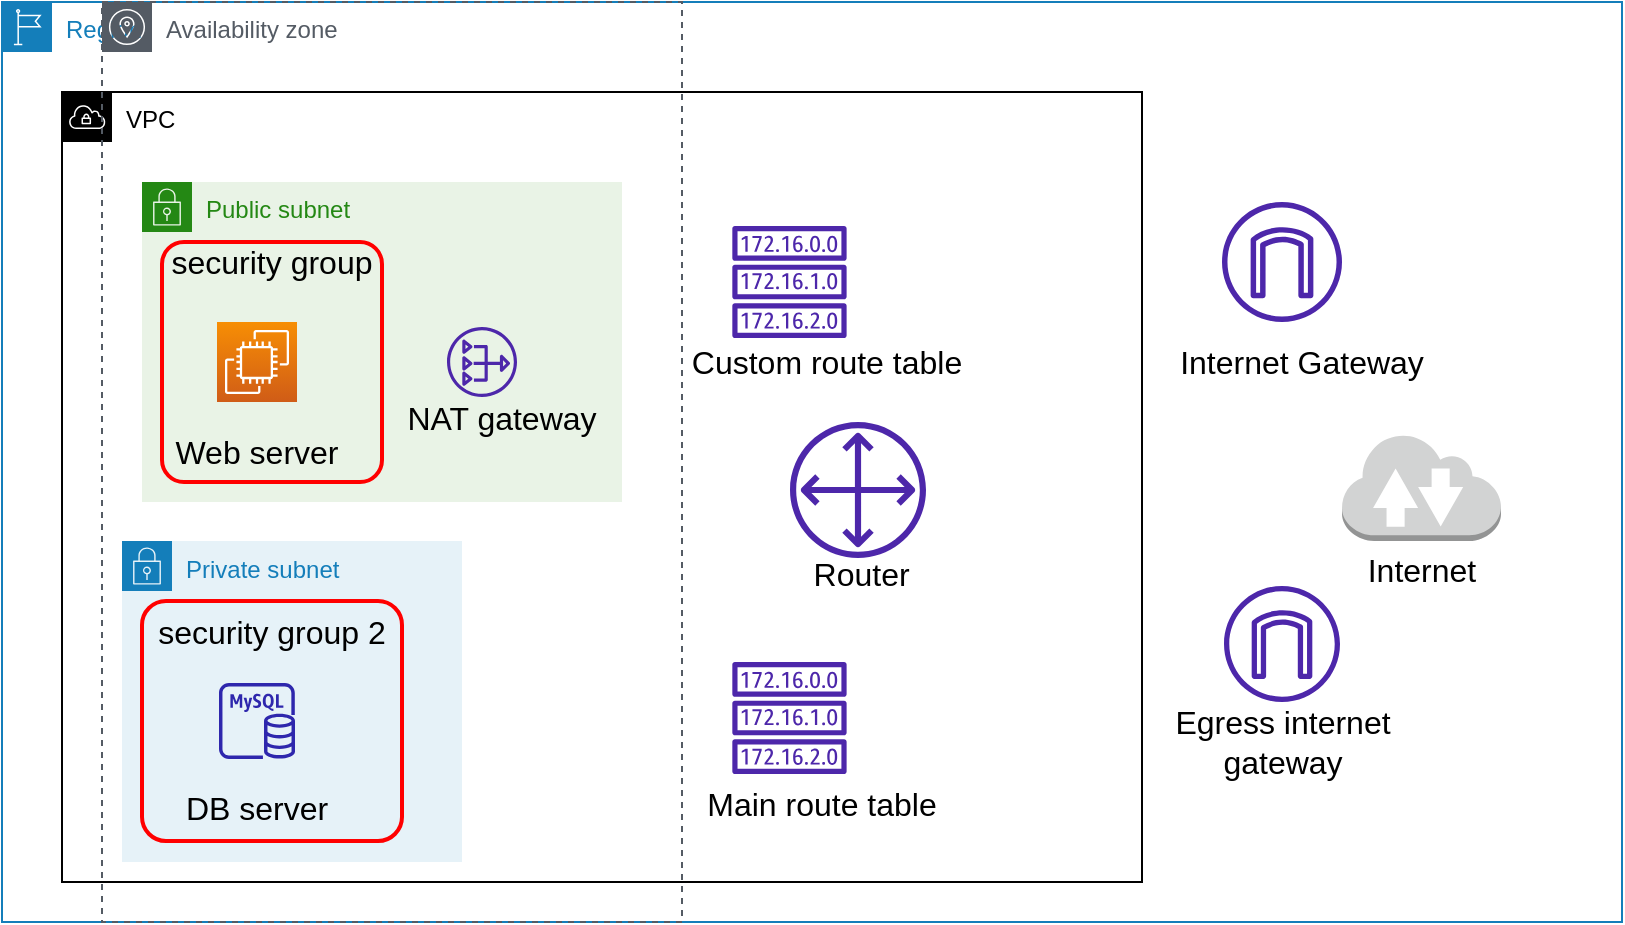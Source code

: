 <mxfile version="21.2.9" type="github">
  <diagram name="Page-1" id="kgK7fGXu1Ar3xZ1o0jyY">
    <mxGraphModel dx="1088" dy="553" grid="1" gridSize="10" guides="1" tooltips="1" connect="1" arrows="1" fold="1" page="1" pageScale="1" pageWidth="827" pageHeight="1169" math="0" shadow="0">
      <root>
        <mxCell id="0" />
        <mxCell id="1" parent="0" />
        <mxCell id="mzRqFOGo6O6pgWtyTD5r-2" value="Region" style="points=[[0,0],[0.25,0],[0.5,0],[0.75,0],[1,0],[1,0.25],[1,0.5],[1,0.75],[1,1],[0.75,1],[0.5,1],[0.25,1],[0,1],[0,0.75],[0,0.5],[0,0.25]];outlineConnect=0;gradientColor=none;html=1;whiteSpace=wrap;fontSize=12;fontStyle=0;container=1;pointerEvents=0;collapsible=0;recursiveResize=0;shape=mxgraph.aws4.group;grIcon=mxgraph.aws4.group_region;strokeColor=#147EBA;fillColor=none;verticalAlign=top;align=left;spacingLeft=30;fontColor=#147EBA;" parent="1" vertex="1">
          <mxGeometry x="20" y="130" width="810" height="460" as="geometry" />
        </mxCell>
        <mxCell id="mzRqFOGo6O6pgWtyTD5r-5" value="VPC" style="sketch=0;outlineConnect=0;html=1;whiteSpace=wrap;fontSize=12;fontStyle=0;shape=mxgraph.aws4.group;grIcon=mxgraph.aws4.group_vpc;verticalAlign=top;align=left;spacingLeft=30;dashed=0;" parent="mzRqFOGo6O6pgWtyTD5r-2" vertex="1">
          <mxGeometry x="30" y="45" width="540" height="395" as="geometry" />
        </mxCell>
        <mxCell id="mzRqFOGo6O6pgWtyTD5r-4" value="Availability zone" style="sketch=0;outlineConnect=0;gradientColor=none;html=1;whiteSpace=wrap;fontSize=12;fontStyle=0;shape=mxgraph.aws4.group;grIcon=mxgraph.aws4.group_availability_zone;strokeColor=#545B64;fillColor=none;verticalAlign=top;align=left;spacingLeft=30;fontColor=#545B64;dashed=1;" parent="mzRqFOGo6O6pgWtyTD5r-2" vertex="1">
          <mxGeometry x="50" width="290" height="460" as="geometry" />
        </mxCell>
        <mxCell id="mzRqFOGo6O6pgWtyTD5r-6" value="Public subnet" style="points=[[0,0],[0.25,0],[0.5,0],[0.75,0],[1,0],[1,0.25],[1,0.5],[1,0.75],[1,1],[0.75,1],[0.5,1],[0.25,1],[0,1],[0,0.75],[0,0.5],[0,0.25]];outlineConnect=0;gradientColor=none;html=1;whiteSpace=wrap;fontSize=12;fontStyle=0;container=1;pointerEvents=0;collapsible=0;recursiveResize=0;shape=mxgraph.aws4.group;grIcon=mxgraph.aws4.group_security_group;grStroke=0;strokeColor=#248814;fillColor=#E9F3E6;verticalAlign=top;align=left;spacingLeft=30;fontColor=#248814;dashed=0;" parent="mzRqFOGo6O6pgWtyTD5r-2" vertex="1">
          <mxGeometry x="70" y="90" width="240" height="160" as="geometry" />
        </mxCell>
        <mxCell id="mzRqFOGo6O6pgWtyTD5r-8" value="" style="rounded=1;arcSize=10;strokeColor=#ff0000;fillColor=none;gradientColor=none;strokeWidth=2;" parent="mzRqFOGo6O6pgWtyTD5r-6" vertex="1">
          <mxGeometry x="10" y="30" width="110" height="120" as="geometry" />
        </mxCell>
        <mxCell id="mzRqFOGo6O6pgWtyTD5r-11" value="" style="sketch=0;points=[[0,0,0],[0.25,0,0],[0.5,0,0],[0.75,0,0],[1,0,0],[0,1,0],[0.25,1,0],[0.5,1,0],[0.75,1,0],[1,1,0],[0,0.25,0],[0,0.5,0],[0,0.75,0],[1,0.25,0],[1,0.5,0],[1,0.75,0]];outlineConnect=0;fontColor=#232F3E;gradientColor=#F78E04;gradientDirection=north;fillColor=#D05C17;strokeColor=#ffffff;dashed=0;verticalLabelPosition=bottom;verticalAlign=top;align=center;html=1;fontSize=12;fontStyle=0;aspect=fixed;shape=mxgraph.aws4.resourceIcon;resIcon=mxgraph.aws4.ec2;" parent="mzRqFOGo6O6pgWtyTD5r-6" vertex="1">
          <mxGeometry x="37.5" y="70" width="40" height="40" as="geometry" />
        </mxCell>
        <mxCell id="3j0U5bbgS40sk72MPyIn-4" value="NAT gateway" style="text;html=1;strokeColor=none;fillColor=none;align=center;verticalAlign=middle;whiteSpace=wrap;rounded=0;fontSize=16;" vertex="1" parent="mzRqFOGo6O6pgWtyTD5r-6">
          <mxGeometry x="120" y="107.5" width="120" height="20" as="geometry" />
        </mxCell>
        <mxCell id="3j0U5bbgS40sk72MPyIn-18" value="Web server" style="text;html=1;strokeColor=none;fillColor=none;align=center;verticalAlign=middle;whiteSpace=wrap;rounded=0;fontSize=16;" vertex="1" parent="mzRqFOGo6O6pgWtyTD5r-6">
          <mxGeometry x="5" y="130" width="105" height="10" as="geometry" />
        </mxCell>
        <mxCell id="mzRqFOGo6O6pgWtyTD5r-14" value="" style="sketch=0;outlineConnect=0;fontColor=#232F3E;gradientColor=none;fillColor=#4D27AA;strokeColor=none;dashed=0;verticalLabelPosition=bottom;verticalAlign=top;align=center;html=1;fontSize=12;fontStyle=0;aspect=fixed;pointerEvents=1;shape=mxgraph.aws4.nat_gateway;" parent="mzRqFOGo6O6pgWtyTD5r-6" vertex="1">
          <mxGeometry x="152.5" y="72.5" width="35" height="35" as="geometry" />
        </mxCell>
        <mxCell id="3j0U5bbgS40sk72MPyIn-2" value="security group" style="text;html=1;strokeColor=none;fillColor=none;align=center;verticalAlign=middle;whiteSpace=wrap;rounded=0;fontSize=16;" vertex="1" parent="mzRqFOGo6O6pgWtyTD5r-2">
          <mxGeometry x="80" y="120" width="110" height="20" as="geometry" />
        </mxCell>
        <mxCell id="3j0U5bbgS40sk72MPyIn-5" value="" style="sketch=0;outlineConnect=0;fontColor=#232F3E;gradientColor=none;fillColor=#4D27AA;strokeColor=none;dashed=0;verticalLabelPosition=bottom;verticalAlign=top;align=center;html=1;fontSize=12;fontStyle=0;aspect=fixed;pointerEvents=1;shape=mxgraph.aws4.route_table;" vertex="1" parent="mzRqFOGo6O6pgWtyTD5r-2">
          <mxGeometry x="365" y="112" width="57.47" height="56" as="geometry" />
        </mxCell>
        <mxCell id="3j0U5bbgS40sk72MPyIn-6" value="" style="sketch=0;outlineConnect=0;fontColor=#232F3E;gradientColor=none;fillColor=#4D27AA;strokeColor=none;dashed=0;verticalLabelPosition=bottom;verticalAlign=top;align=center;html=1;fontSize=12;fontStyle=0;aspect=fixed;pointerEvents=1;shape=mxgraph.aws4.route_table;" vertex="1" parent="mzRqFOGo6O6pgWtyTD5r-2">
          <mxGeometry x="365" y="330" width="57.47" height="56" as="geometry" />
        </mxCell>
        <mxCell id="3j0U5bbgS40sk72MPyIn-8" value="" style="outlineConnect=0;dashed=0;verticalLabelPosition=bottom;verticalAlign=top;align=center;html=1;shape=mxgraph.aws3.internet_2;fillColor=#D2D3D3;gradientColor=none;fontSize=16;" vertex="1" parent="mzRqFOGo6O6pgWtyTD5r-2">
          <mxGeometry x="670" y="215.5" width="79.5" height="54" as="geometry" />
        </mxCell>
        <mxCell id="3j0U5bbgS40sk72MPyIn-7" value="" style="sketch=0;outlineConnect=0;fontColor=#232F3E;gradientColor=none;fillColor=#4D27AA;strokeColor=none;dashed=0;verticalLabelPosition=bottom;verticalAlign=top;align=center;html=1;fontSize=12;fontStyle=0;aspect=fixed;pointerEvents=1;shape=mxgraph.aws4.customer_gateway;" vertex="1" parent="mzRqFOGo6O6pgWtyTD5r-2">
          <mxGeometry x="394" y="210" width="68" height="68" as="geometry" />
        </mxCell>
        <mxCell id="3j0U5bbgS40sk72MPyIn-10" value="" style="sketch=0;outlineConnect=0;fontColor=#232F3E;gradientColor=none;fillColor=#4D27AA;strokeColor=none;dashed=0;verticalLabelPosition=bottom;verticalAlign=top;align=center;html=1;fontSize=12;fontStyle=0;aspect=fixed;pointerEvents=1;shape=mxgraph.aws4.internet_gateway;" vertex="1" parent="mzRqFOGo6O6pgWtyTD5r-2">
          <mxGeometry x="610" y="100" width="60" height="60" as="geometry" />
        </mxCell>
        <mxCell id="3j0U5bbgS40sk72MPyIn-9" value="" style="sketch=0;outlineConnect=0;fontColor=#232F3E;gradientColor=none;fillColor=#4D27AA;strokeColor=none;dashed=0;verticalLabelPosition=bottom;verticalAlign=top;align=center;html=1;fontSize=12;fontStyle=0;aspect=fixed;pointerEvents=1;shape=mxgraph.aws4.internet_gateway;" vertex="1" parent="mzRqFOGo6O6pgWtyTD5r-2">
          <mxGeometry x="611" y="292" width="58" height="58" as="geometry" />
        </mxCell>
        <mxCell id="3j0U5bbgS40sk72MPyIn-11" value="Router&amp;nbsp;" style="text;html=1;strokeColor=none;fillColor=none;align=center;verticalAlign=middle;whiteSpace=wrap;rounded=0;fontSize=16;" vertex="1" parent="mzRqFOGo6O6pgWtyTD5r-2">
          <mxGeometry x="402" y="280" width="60" height="12" as="geometry" />
        </mxCell>
        <mxCell id="3j0U5bbgS40sk72MPyIn-12" value="Internet Gateway" style="text;html=1;strokeColor=none;fillColor=none;align=center;verticalAlign=middle;whiteSpace=wrap;rounded=0;fontSize=16;" vertex="1" parent="mzRqFOGo6O6pgWtyTD5r-2">
          <mxGeometry x="580" y="170" width="140" height="20" as="geometry" />
        </mxCell>
        <mxCell id="3j0U5bbgS40sk72MPyIn-13" value="Egress internet gateway" style="text;html=1;strokeColor=none;fillColor=none;align=center;verticalAlign=middle;whiteSpace=wrap;rounded=0;fontSize=16;" vertex="1" parent="mzRqFOGo6O6pgWtyTD5r-2">
          <mxGeometry x="565.5" y="360" width="149" height="20" as="geometry" />
        </mxCell>
        <mxCell id="3j0U5bbgS40sk72MPyIn-14" value="Custom route table" style="text;html=1;strokeColor=none;fillColor=none;align=center;verticalAlign=middle;whiteSpace=wrap;rounded=0;fontSize=16;" vertex="1" parent="mzRqFOGo6O6pgWtyTD5r-2">
          <mxGeometry x="320" y="170" width="185" height="20" as="geometry" />
        </mxCell>
        <mxCell id="3j0U5bbgS40sk72MPyIn-15" value="Main route table" style="text;html=1;strokeColor=none;fillColor=none;align=center;verticalAlign=middle;whiteSpace=wrap;rounded=0;fontSize=16;" vertex="1" parent="mzRqFOGo6O6pgWtyTD5r-2">
          <mxGeometry x="310" y="390" width="200" height="21" as="geometry" />
        </mxCell>
        <mxCell id="3j0U5bbgS40sk72MPyIn-16" value="Internet" style="text;html=1;strokeColor=none;fillColor=none;align=center;verticalAlign=middle;whiteSpace=wrap;rounded=0;fontSize=16;" vertex="1" parent="mzRqFOGo6O6pgWtyTD5r-2">
          <mxGeometry x="644.62" y="278" width="130.25" height="12" as="geometry" />
        </mxCell>
        <mxCell id="mzRqFOGo6O6pgWtyTD5r-7" value="Private subnet" style="points=[[0,0],[0.25,0],[0.5,0],[0.75,0],[1,0],[1,0.25],[1,0.5],[1,0.75],[1,1],[0.75,1],[0.5,1],[0.25,1],[0,1],[0,0.75],[0,0.5],[0,0.25]];outlineConnect=0;gradientColor=none;html=1;whiteSpace=wrap;fontSize=12;fontStyle=0;container=1;pointerEvents=0;collapsible=0;recursiveResize=0;shape=mxgraph.aws4.group;grIcon=mxgraph.aws4.group_security_group;grStroke=0;strokeColor=#147EBA;fillColor=#E6F2F8;verticalAlign=top;align=left;spacingLeft=30;fontColor=#147EBA;dashed=0;" parent="mzRqFOGo6O6pgWtyTD5r-2" vertex="1">
          <mxGeometry x="60" y="269.5" width="170" height="160.5" as="geometry" />
        </mxCell>
        <mxCell id="mzRqFOGo6O6pgWtyTD5r-9" value="" style="rounded=1;arcSize=10;strokeColor=#ff0000;fillColor=none;gradientColor=none;strokeWidth=2;" parent="mzRqFOGo6O6pgWtyTD5r-7" vertex="1">
          <mxGeometry x="10" y="30" width="130" height="120" as="geometry" />
        </mxCell>
        <mxCell id="mzRqFOGo6O6pgWtyTD5r-13" value="" style="sketch=0;outlineConnect=0;fontColor=#232F3E;gradientColor=none;fillColor=#2E27AD;strokeColor=none;dashed=0;verticalLabelPosition=bottom;verticalAlign=top;align=center;html=1;fontSize=12;fontStyle=0;aspect=fixed;pointerEvents=1;shape=mxgraph.aws4.rds_mysql_instance;" parent="mzRqFOGo6O6pgWtyTD5r-7" vertex="1">
          <mxGeometry x="48.5" y="71" width="38" height="38" as="geometry" />
        </mxCell>
        <mxCell id="3j0U5bbgS40sk72MPyIn-3" value="security group 2" style="text;html=1;strokeColor=none;fillColor=none;align=center;verticalAlign=middle;whiteSpace=wrap;rounded=0;fontSize=16;" vertex="1" parent="mzRqFOGo6O6pgWtyTD5r-7">
          <mxGeometry x="15" y="40.5" width="120" height="10" as="geometry" />
        </mxCell>
        <mxCell id="3j0U5bbgS40sk72MPyIn-19" value="DB server" style="text;html=1;strokeColor=none;fillColor=none;align=center;verticalAlign=middle;whiteSpace=wrap;rounded=0;fontSize=16;" vertex="1" parent="mzRqFOGo6O6pgWtyTD5r-7">
          <mxGeometry x="30" y="128.5" width="75" height="10" as="geometry" />
        </mxCell>
      </root>
    </mxGraphModel>
  </diagram>
</mxfile>
